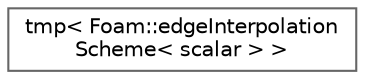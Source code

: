 digraph "Graphical Class Hierarchy"
{
 // LATEX_PDF_SIZE
  bgcolor="transparent";
  edge [fontname=Helvetica,fontsize=10,labelfontname=Helvetica,labelfontsize=10];
  node [fontname=Helvetica,fontsize=10,shape=box,height=0.2,width=0.4];
  rankdir="LR";
  Node0 [id="Node000000",label="tmp\< Foam::edgeInterpolation\lScheme\< scalar \> \>",height=0.2,width=0.4,color="grey40", fillcolor="white", style="filled",URL="$classFoam_1_1tmp.html",tooltip=" "];
}
